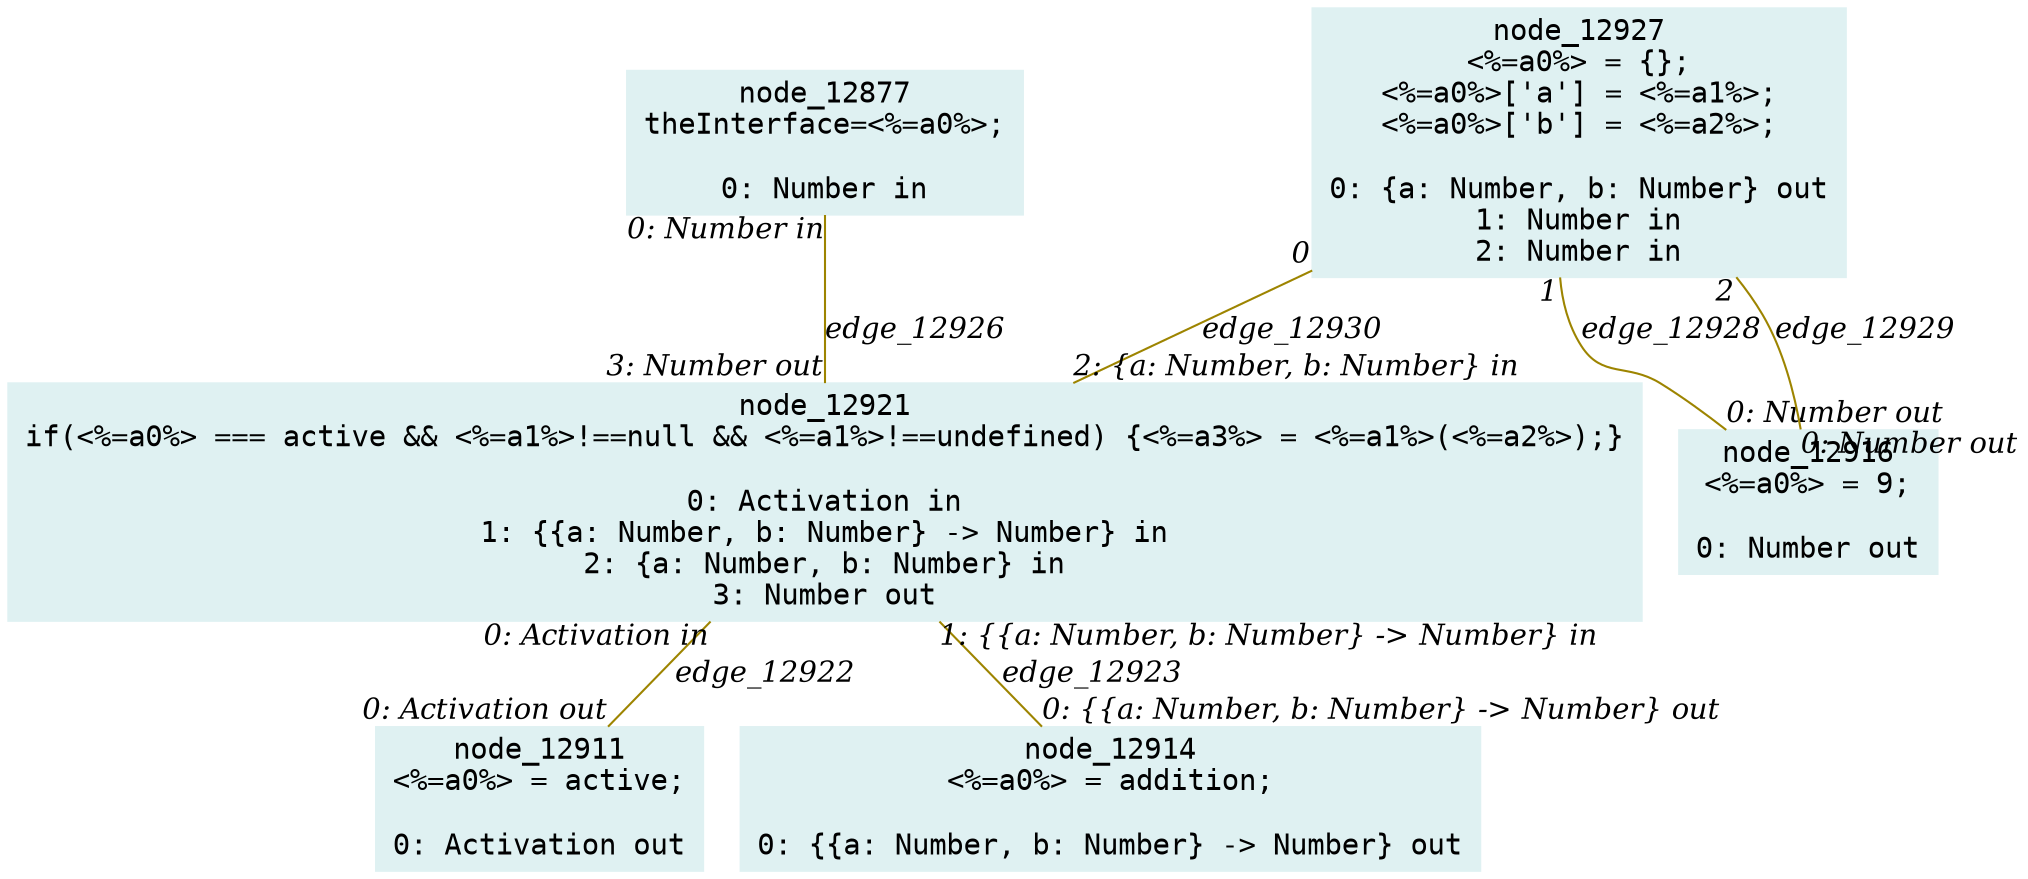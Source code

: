 digraph g{node_12877 [shape="box", style="filled", color="#dff1f2", fontname="Courier", label="node_12877
theInterface=<%=a0%>;

0: Number in" ]
node_12911 [shape="box", style="filled", color="#dff1f2", fontname="Courier", label="node_12911
<%=a0%> = active;

0: Activation out" ]
node_12914 [shape="box", style="filled", color="#dff1f2", fontname="Courier", label="node_12914
<%=a0%> = addition;

0: {{a: Number, b: Number} -> Number} out" ]
node_12916 [shape="box", style="filled", color="#dff1f2", fontname="Courier", label="node_12916
<%=a0%> = 9;

0: Number out" ]
node_12921 [shape="box", style="filled", color="#dff1f2", fontname="Courier", label="node_12921
if(<%=a0%> === active && <%=a1%>!==null && <%=a1%>!==undefined) {<%=a3%> = <%=a1%>(<%=a2%>);}

0: Activation in
1: {{a: Number, b: Number} -> Number} in
2: {a: Number, b: Number} in
3: Number out" ]
node_12927 [shape="box", style="filled", color="#dff1f2", fontname="Courier", label="node_12927
<%=a0%> = {};
<%=a0%>['a'] = <%=a1%>;
<%=a0%>['b'] = <%=a2%>;

0: {a: Number, b: Number} out
1: Number in
2: Number in" ]
node_12921 -> node_12911 [dir=none, arrowHead=none, fontname="Times-Italic", arrowsize=1, color="#9d8400", label="edge_12922",  headlabel="0: Activation out", taillabel="0: Activation in" ]
node_12921 -> node_12914 [dir=none, arrowHead=none, fontname="Times-Italic", arrowsize=1, color="#9d8400", label="edge_12923",  headlabel="0: {{a: Number, b: Number} -> Number} out", taillabel="1: {{a: Number, b: Number} -> Number} in" ]
node_12877 -> node_12921 [dir=none, arrowHead=none, fontname="Times-Italic", arrowsize=1, color="#9d8400", label="edge_12926",  headlabel="3: Number out", taillabel="0: Number in" ]
node_12927 -> node_12916 [dir=none, arrowHead=none, fontname="Times-Italic", arrowsize=1, color="#9d8400", label="edge_12928",  headlabel="0: Number out", taillabel="1" ]
node_12927 -> node_12916 [dir=none, arrowHead=none, fontname="Times-Italic", arrowsize=1, color="#9d8400", label="edge_12929",  headlabel="0: Number out", taillabel="2" ]
node_12927 -> node_12921 [dir=none, arrowHead=none, fontname="Times-Italic", arrowsize=1, color="#9d8400", label="edge_12930",  headlabel="2: {a: Number, b: Number} in", taillabel="0" ]
}